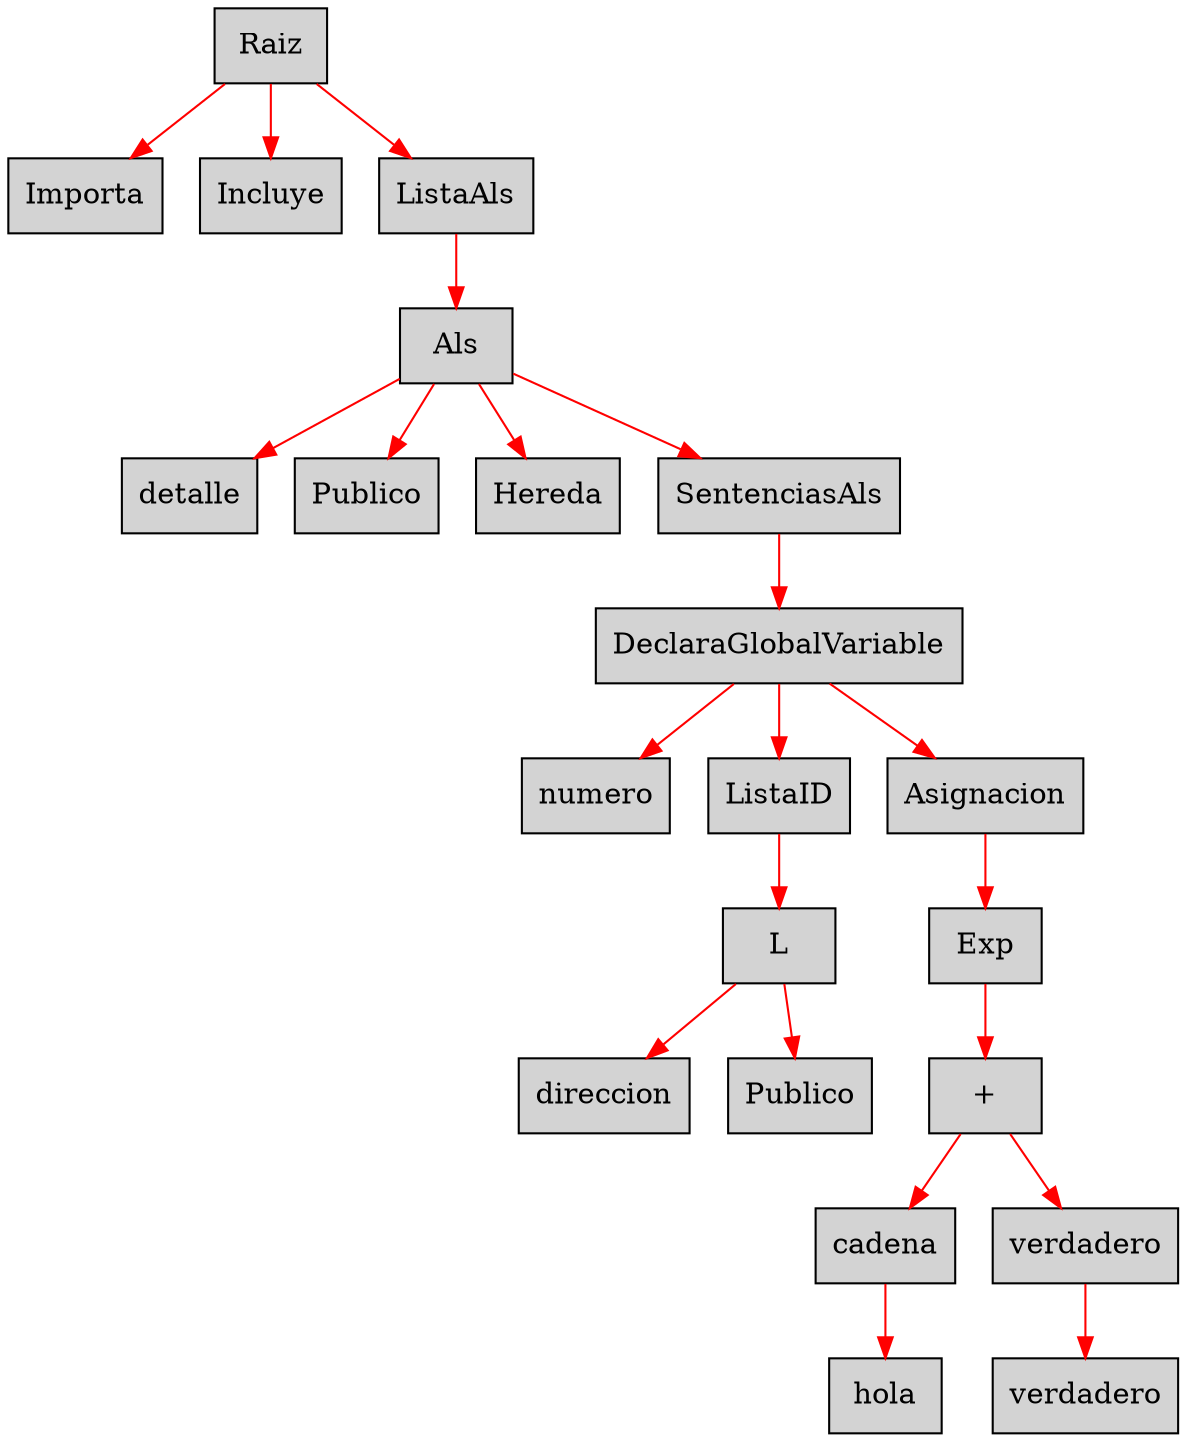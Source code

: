digraph G {node[shape=box, style=filled]; edge[color=red]
node235069396[label="Raiz"];
 node235069396->node1307773644;node1307773644[label="Importa"];
 node235069396->node1095081003;node1095081003[label="Incluye"];
 node235069396->node1911032817;node1911032817[label="ListaAls"];
 node1911032817->node1762432615;node1762432615[label="Als"];
 node1762432615->node1023165664;node1023165664[label="detalle"];
 node1762432615->node1370829712;node1370829712[label="Publico"];
 node1762432615->node1622347220;node1622347220[label="Hereda"];
 node1762432615->node1837170699;node1837170699[label="SentenciasAls"];
 node1837170699->node855937567;node855937567[label="DeclaraGlobalVariable"];
 node855937567->node1272254044;node1272254044[label="numero"];
 node855937567->node863004511;node863004511[label="ListaID"];
 node863004511->node1452583010;node1452583010[label="L"];
 node1452583010->node1092046021;node1092046021[label="direccion"];
 node1452583010->node584260949;node584260949[label="Publico"];
 node855937567->node313121999;node313121999[label="Asignacion"];
 node313121999->node1628283200;node1628283200[label="Exp"];
 node1628283200->node436709568;node436709568[label="+"];
 node436709568->node537147232;node537147232[label="cadena"];
 node537147232->node2090321931;node2090321931[label="hola"];
 node436709568->node1880908152;node1880908152[label="verdadero"];
 node1880908152->node1476040211;node1476040211[label="verdadero"];

}
